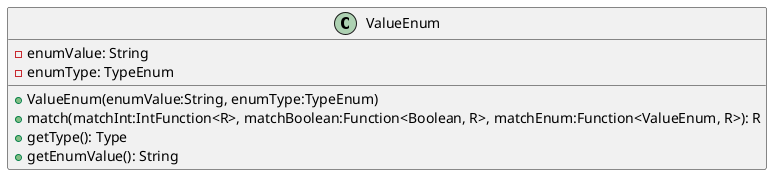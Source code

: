 @startuml

    class ValueEnum {
        -enumValue: String
        -enumType: TypeEnum
        +ValueEnum(enumValue:String, enumType:TypeEnum)
        +match(matchInt:IntFunction<R>, matchBoolean:Function<Boolean, R>, matchEnum:Function<ValueEnum, R>): R
        +getType(): Type
        +getEnumValue(): String
    }

@enduml
